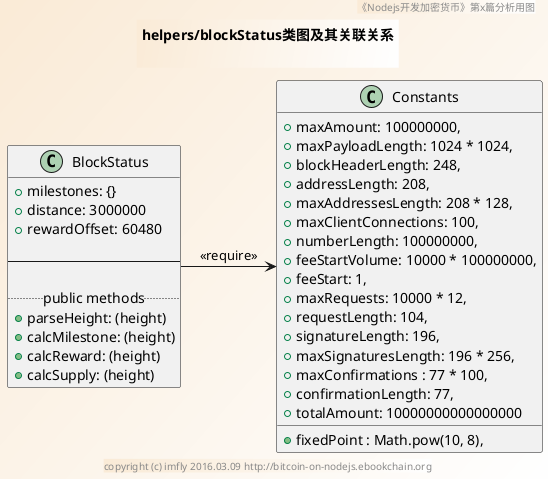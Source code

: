 @startuml ../../../styles/images/helpers/blockStatus/class.png
  skinparam BorderColor #blue\9932CC
  skinparam backgroundcolor AntiqueWhite/white

  title
  helpers/blockStatus类图及其关联关系

  end title
  footer copyright (c) imfly 2016.03.09 http://bitcoin-on-nodejs.ebookchain.org
  header 《Nodejs开发加密货币》第x篇分析用图

  ' helpers/blockStatus.js
  Class BlockStatus {
    +milestones: {}
    +distance: 3000000
    +rewardOffset: 60480

    --

    .. public methods ..
    +parseHeight: (height)
    +calcMilestone: (height)
    +calcReward: (height)
    +calcSupply: (height)
  }

  Class Constants {
  	+maxAmount: 100000000,
  	+maxPayloadLength: 1024 * 1024,
  	+blockHeaderLength: 248,
  	+addressLength: 208,
  	+maxAddressesLength: 208 * 128,
  	+maxClientConnections: 100,
  	+numberLength: 100000000,
  	+feeStartVolume: 10000 * 100000000,
  	+feeStart: 1,
  	+maxRequests: 10000 * 12,
  	+requestLength: 104,
  	+signatureLength: 196,
  	+maxSignaturesLength: 196 * 256,
  	+maxConfirmations : 77 * 100,
  	+confirmationLength: 77,
  	+fixedPoint : Math.pow(10, 8),
  	+totalAmount: 10000000000000000
  }

  ' relationship
  BlockStatus -> Constants: <<require>>
@enduml
